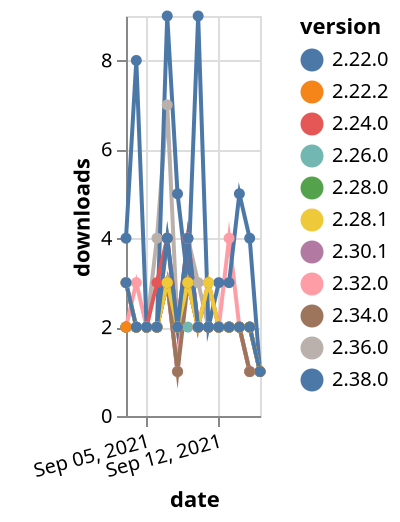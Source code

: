 {"$schema": "https://vega.github.io/schema/vega-lite/v5.json", "description": "A simple bar chart with embedded data.", "data": {"values": [{"date": "2021-09-03", "total": 1699, "delta": 2, "version": "2.30.1"}, {"date": "2021-09-04", "total": 1701, "delta": 2, "version": "2.30.1"}, {"date": "2021-09-05", "total": 1703, "delta": 2, "version": "2.30.1"}, {"date": "2021-09-06", "total": 1705, "delta": 2, "version": "2.30.1"}, {"date": "2021-09-07", "total": 1708, "delta": 3, "version": "2.30.1"}, {"date": "2021-09-08", "total": 1709, "delta": 1, "version": "2.30.1"}, {"date": "2021-09-09", "total": 1713, "delta": 4, "version": "2.30.1"}, {"date": "2021-09-10", "total": 1715, "delta": 2, "version": "2.30.1"}, {"date": "2021-09-11", "total": 1717, "delta": 2, "version": "2.30.1"}, {"date": "2021-09-12", "total": 1719, "delta": 2, "version": "2.30.1"}, {"date": "2021-09-13", "total": 1721, "delta": 2, "version": "2.30.1"}, {"date": "2021-09-14", "total": 1723, "delta": 2, "version": "2.30.1"}, {"date": "2021-09-15", "total": 1724, "delta": 1, "version": "2.30.1"}, {"date": "2021-09-16", "total": 1725, "delta": 1, "version": "2.30.1"}, {"date": "2021-09-03", "total": 916, "delta": 3, "version": "2.36.0"}, {"date": "2021-09-04", "total": 918, "delta": 2, "version": "2.36.0"}, {"date": "2021-09-05", "total": 920, "delta": 2, "version": "2.36.0"}, {"date": "2021-09-06", "total": 924, "delta": 4, "version": "2.36.0"}, {"date": "2021-09-07", "total": 931, "delta": 7, "version": "2.36.0"}, {"date": "2021-09-08", "total": 933, "delta": 2, "version": "2.36.0"}, {"date": "2021-09-09", "total": 937, "delta": 4, "version": "2.36.0"}, {"date": "2021-09-10", "total": 940, "delta": 3, "version": "2.36.0"}, {"date": "2021-09-11", "total": 942, "delta": 2, "version": "2.36.0"}, {"date": "2021-09-12", "total": 944, "delta": 2, "version": "2.36.0"}, {"date": "2021-09-13", "total": 946, "delta": 2, "version": "2.36.0"}, {"date": "2021-09-14", "total": 948, "delta": 2, "version": "2.36.0"}, {"date": "2021-09-15", "total": 949, "delta": 1, "version": "2.36.0"}, {"date": "2021-09-16", "total": 950, "delta": 1, "version": "2.36.0"}, {"date": "2021-09-03", "total": 1593, "delta": 2, "version": "2.32.0"}, {"date": "2021-09-04", "total": 1596, "delta": 3, "version": "2.32.0"}, {"date": "2021-09-05", "total": 1598, "delta": 2, "version": "2.32.0"}, {"date": "2021-09-06", "total": 1600, "delta": 2, "version": "2.32.0"}, {"date": "2021-09-07", "total": 1603, "delta": 3, "version": "2.32.0"}, {"date": "2021-09-08", "total": 1604, "delta": 1, "version": "2.32.0"}, {"date": "2021-09-09", "total": 1608, "delta": 4, "version": "2.32.0"}, {"date": "2021-09-10", "total": 1610, "delta": 2, "version": "2.32.0"}, {"date": "2021-09-11", "total": 1612, "delta": 2, "version": "2.32.0"}, {"date": "2021-09-12", "total": 1614, "delta": 2, "version": "2.32.0"}, {"date": "2021-09-13", "total": 1618, "delta": 4, "version": "2.32.0"}, {"date": "2021-09-14", "total": 1620, "delta": 2, "version": "2.32.0"}, {"date": "2021-09-15", "total": 1621, "delta": 1, "version": "2.32.0"}, {"date": "2021-09-16", "total": 1622, "delta": 1, "version": "2.32.0"}, {"date": "2021-09-03", "total": 2157, "delta": 2, "version": "2.28.0"}, {"date": "2021-09-04", "total": 2159, "delta": 2, "version": "2.28.0"}, {"date": "2021-09-05", "total": 2161, "delta": 2, "version": "2.28.0"}, {"date": "2021-09-06", "total": 2163, "delta": 2, "version": "2.28.0"}, {"date": "2021-09-07", "total": 2166, "delta": 3, "version": "2.28.0"}, {"date": "2021-09-08", "total": 2168, "delta": 2, "version": "2.28.0"}, {"date": "2021-09-09", "total": 2171, "delta": 3, "version": "2.28.0"}, {"date": "2021-09-10", "total": 2173, "delta": 2, "version": "2.28.0"}, {"date": "2021-09-11", "total": 2175, "delta": 2, "version": "2.28.0"}, {"date": "2021-09-12", "total": 2177, "delta": 2, "version": "2.28.0"}, {"date": "2021-09-13", "total": 2179, "delta": 2, "version": "2.28.0"}, {"date": "2021-09-14", "total": 2181, "delta": 2, "version": "2.28.0"}, {"date": "2021-09-15", "total": 2183, "delta": 2, "version": "2.28.0"}, {"date": "2021-09-16", "total": 2184, "delta": 1, "version": "2.28.0"}, {"date": "2021-09-03", "total": 2546, "delta": 2, "version": "2.26.0"}, {"date": "2021-09-04", "total": 2548, "delta": 2, "version": "2.26.0"}, {"date": "2021-09-05", "total": 2550, "delta": 2, "version": "2.26.0"}, {"date": "2021-09-06", "total": 2552, "delta": 2, "version": "2.26.0"}, {"date": "2021-09-07", "total": 2556, "delta": 4, "version": "2.26.0"}, {"date": "2021-09-08", "total": 2558, "delta": 2, "version": "2.26.0"}, {"date": "2021-09-09", "total": 2560, "delta": 2, "version": "2.26.0"}, {"date": "2021-09-10", "total": 2562, "delta": 2, "version": "2.26.0"}, {"date": "2021-09-11", "total": 2564, "delta": 2, "version": "2.26.0"}, {"date": "2021-09-12", "total": 2566, "delta": 2, "version": "2.26.0"}, {"date": "2021-09-13", "total": 2568, "delta": 2, "version": "2.26.0"}, {"date": "2021-09-14", "total": 2570, "delta": 2, "version": "2.26.0"}, {"date": "2021-09-15", "total": 2572, "delta": 2, "version": "2.26.0"}, {"date": "2021-09-16", "total": 2573, "delta": 1, "version": "2.26.0"}, {"date": "2021-09-03", "total": 279, "delta": 4, "version": "2.38.0"}, {"date": "2021-09-04", "total": 287, "delta": 8, "version": "2.38.0"}, {"date": "2021-09-05", "total": 289, "delta": 2, "version": "2.38.0"}, {"date": "2021-09-06", "total": 291, "delta": 2, "version": "2.38.0"}, {"date": "2021-09-07", "total": 300, "delta": 9, "version": "2.38.0"}, {"date": "2021-09-08", "total": 305, "delta": 5, "version": "2.38.0"}, {"date": "2021-09-09", "total": 308, "delta": 3, "version": "2.38.0"}, {"date": "2021-09-10", "total": 317, "delta": 9, "version": "2.38.0"}, {"date": "2021-09-11", "total": 319, "delta": 2, "version": "2.38.0"}, {"date": "2021-09-12", "total": 322, "delta": 3, "version": "2.38.0"}, {"date": "2021-09-13", "total": 325, "delta": 3, "version": "2.38.0"}, {"date": "2021-09-14", "total": 330, "delta": 5, "version": "2.38.0"}, {"date": "2021-09-15", "total": 334, "delta": 4, "version": "2.38.0"}, {"date": "2021-09-16", "total": 335, "delta": 1, "version": "2.38.0"}, {"date": "2021-09-03", "total": 1053, "delta": 2, "version": "2.34.0"}, {"date": "2021-09-04", "total": 1055, "delta": 2, "version": "2.34.0"}, {"date": "2021-09-05", "total": 1057, "delta": 2, "version": "2.34.0"}, {"date": "2021-09-06", "total": 1059, "delta": 2, "version": "2.34.0"}, {"date": "2021-09-07", "total": 1062, "delta": 3, "version": "2.34.0"}, {"date": "2021-09-08", "total": 1063, "delta": 1, "version": "2.34.0"}, {"date": "2021-09-09", "total": 1066, "delta": 3, "version": "2.34.0"}, {"date": "2021-09-10", "total": 1068, "delta": 2, "version": "2.34.0"}, {"date": "2021-09-11", "total": 1070, "delta": 2, "version": "2.34.0"}, {"date": "2021-09-12", "total": 1072, "delta": 2, "version": "2.34.0"}, {"date": "2021-09-13", "total": 1074, "delta": 2, "version": "2.34.0"}, {"date": "2021-09-14", "total": 1076, "delta": 2, "version": "2.34.0"}, {"date": "2021-09-15", "total": 1077, "delta": 1, "version": "2.34.0"}, {"date": "2021-09-16", "total": 1078, "delta": 1, "version": "2.34.0"}, {"date": "2021-09-03", "total": 2969, "delta": 3, "version": "2.24.0"}, {"date": "2021-09-04", "total": 2971, "delta": 2, "version": "2.24.0"}, {"date": "2021-09-05", "total": 2973, "delta": 2, "version": "2.24.0"}, {"date": "2021-09-06", "total": 2976, "delta": 3, "version": "2.24.0"}, {"date": "2021-09-07", "total": 2980, "delta": 4, "version": "2.24.0"}, {"date": "2021-09-08", "total": 2982, "delta": 2, "version": "2.24.0"}, {"date": "2021-09-09", "total": 2986, "delta": 4, "version": "2.24.0"}, {"date": "2021-09-10", "total": 2988, "delta": 2, "version": "2.24.0"}, {"date": "2021-09-11", "total": 2991, "delta": 3, "version": "2.24.0"}, {"date": "2021-09-12", "total": 2993, "delta": 2, "version": "2.24.0"}, {"date": "2021-09-13", "total": 2995, "delta": 2, "version": "2.24.0"}, {"date": "2021-09-14", "total": 2997, "delta": 2, "version": "2.24.0"}, {"date": "2021-09-15", "total": 2999, "delta": 2, "version": "2.24.0"}, {"date": "2021-09-16", "total": 3000, "delta": 1, "version": "2.24.0"}, {"date": "2021-09-03", "total": 2555, "delta": 2, "version": "2.22.2"}, {"date": "2021-09-04", "total": 2557, "delta": 2, "version": "2.22.2"}, {"date": "2021-09-05", "total": 2559, "delta": 2, "version": "2.22.2"}, {"date": "2021-09-06", "total": 2561, "delta": 2, "version": "2.22.2"}, {"date": "2021-09-07", "total": 2564, "delta": 3, "version": "2.22.2"}, {"date": "2021-09-08", "total": 2566, "delta": 2, "version": "2.22.2"}, {"date": "2021-09-09", "total": 2569, "delta": 3, "version": "2.22.2"}, {"date": "2021-09-10", "total": 2571, "delta": 2, "version": "2.22.2"}, {"date": "2021-09-11", "total": 2573, "delta": 2, "version": "2.22.2"}, {"date": "2021-09-12", "total": 2575, "delta": 2, "version": "2.22.2"}, {"date": "2021-09-13", "total": 2577, "delta": 2, "version": "2.22.2"}, {"date": "2021-09-14", "total": 2579, "delta": 2, "version": "2.22.2"}, {"date": "2021-09-15", "total": 2581, "delta": 2, "version": "2.22.2"}, {"date": "2021-09-16", "total": 2582, "delta": 1, "version": "2.22.2"}, {"date": "2021-09-03", "total": 1904, "delta": 3, "version": "2.28.1"}, {"date": "2021-09-04", "total": 1906, "delta": 2, "version": "2.28.1"}, {"date": "2021-09-05", "total": 1908, "delta": 2, "version": "2.28.1"}, {"date": "2021-09-06", "total": 1910, "delta": 2, "version": "2.28.1"}, {"date": "2021-09-07", "total": 1913, "delta": 3, "version": "2.28.1"}, {"date": "2021-09-08", "total": 1915, "delta": 2, "version": "2.28.1"}, {"date": "2021-09-09", "total": 1918, "delta": 3, "version": "2.28.1"}, {"date": "2021-09-10", "total": 1920, "delta": 2, "version": "2.28.1"}, {"date": "2021-09-11", "total": 1923, "delta": 3, "version": "2.28.1"}, {"date": "2021-09-12", "total": 1925, "delta": 2, "version": "2.28.1"}, {"date": "2021-09-13", "total": 1927, "delta": 2, "version": "2.28.1"}, {"date": "2021-09-14", "total": 1929, "delta": 2, "version": "2.28.1"}, {"date": "2021-09-15", "total": 1931, "delta": 2, "version": "2.28.1"}, {"date": "2021-09-16", "total": 1932, "delta": 1, "version": "2.28.1"}, {"date": "2021-09-03", "total": 3187, "delta": 3, "version": "2.22.0"}, {"date": "2021-09-04", "total": 3189, "delta": 2, "version": "2.22.0"}, {"date": "2021-09-05", "total": 3191, "delta": 2, "version": "2.22.0"}, {"date": "2021-09-06", "total": 3193, "delta": 2, "version": "2.22.0"}, {"date": "2021-09-07", "total": 3197, "delta": 4, "version": "2.22.0"}, {"date": "2021-09-08", "total": 3199, "delta": 2, "version": "2.22.0"}, {"date": "2021-09-09", "total": 3203, "delta": 4, "version": "2.22.0"}, {"date": "2021-09-10", "total": 3205, "delta": 2, "version": "2.22.0"}, {"date": "2021-09-11", "total": 3207, "delta": 2, "version": "2.22.0"}, {"date": "2021-09-12", "total": 3209, "delta": 2, "version": "2.22.0"}, {"date": "2021-09-13", "total": 3211, "delta": 2, "version": "2.22.0"}, {"date": "2021-09-14", "total": 3213, "delta": 2, "version": "2.22.0"}, {"date": "2021-09-15", "total": 3215, "delta": 2, "version": "2.22.0"}, {"date": "2021-09-16", "total": 3216, "delta": 1, "version": "2.22.0"}]}, "width": "container", "mark": {"type": "line", "point": {"filled": true}}, "encoding": {"x": {"field": "date", "type": "temporal", "timeUnit": "yearmonthdate", "title": "date", "axis": {"labelAngle": -15}}, "y": {"field": "delta", "type": "quantitative", "title": "downloads"}, "color": {"field": "version", "type": "nominal"}, "tooltip": {"field": "delta"}}}